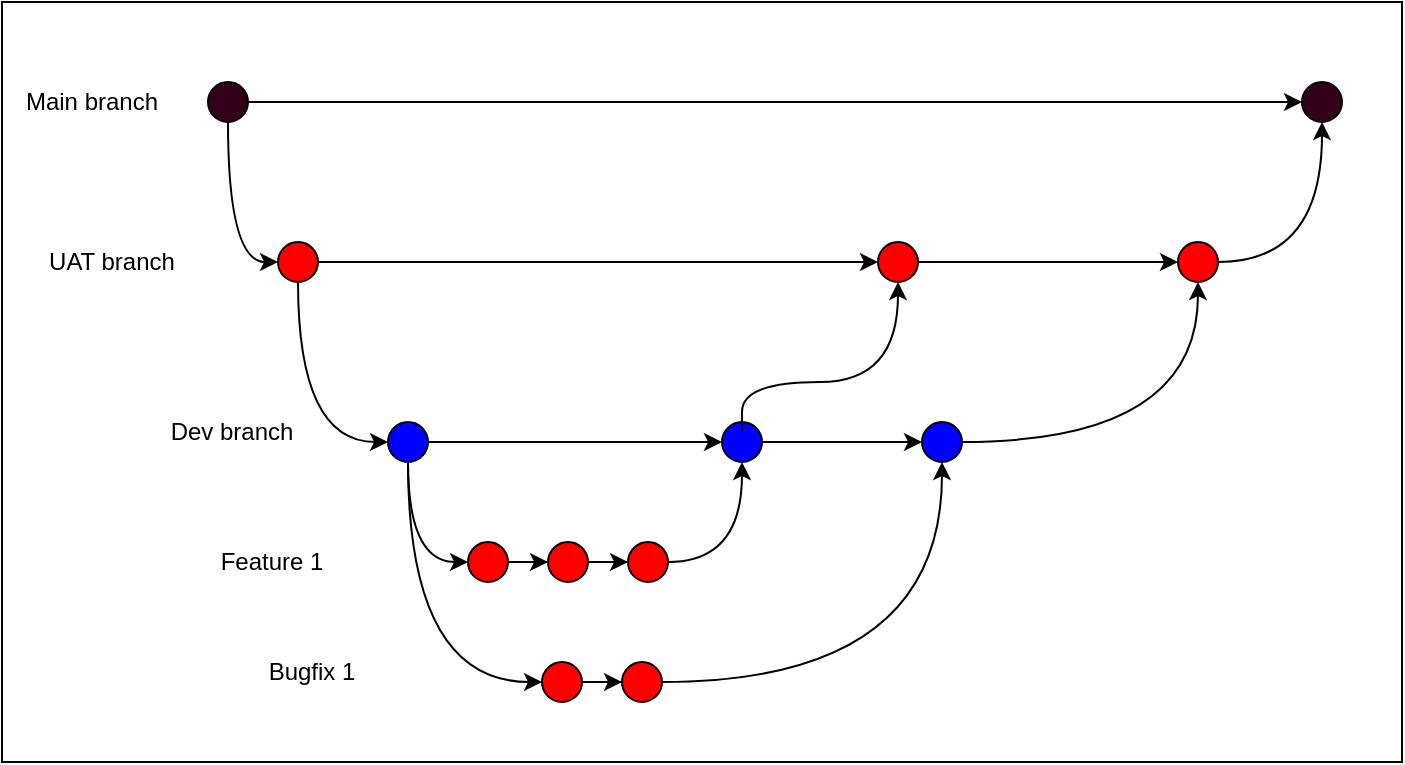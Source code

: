 <mxfile version="15.4.3" type="device" pages="3"><diagram id="82aiQWmvA3B1YTXVWp2l" name="Branches"><mxGraphModel dx="2062" dy="1140" grid="1" gridSize="10" guides="1" tooltips="1" connect="1" arrows="1" fold="1" page="1" pageScale="1" pageWidth="850" pageHeight="1100" background="#ffffff" math="0" shadow="0"><root><mxCell id="0"/><mxCell id="1" parent="0"/><mxCell id="kNnxzavxmx013X5u6C1U-1" value="" style="ellipse;whiteSpace=wrap;html=1;aspect=fixed;fillColor=#33001A;" parent="1" vertex="1"><mxGeometry x="153" y="260" width="20" height="20" as="geometry"/></mxCell><mxCell id="kNnxzavxmx013X5u6C1U-16" value="" style="edgeStyle=orthogonalEdgeStyle;rounded=0;orthogonalLoop=1;jettySize=auto;html=1;endArrow=classic;endFill=1;exitX=1;exitY=0.5;exitDx=0;exitDy=0;entryX=0;entryY=0.5;entryDx=0;entryDy=0;" parent="1" source="kNnxzavxmx013X5u6C1U-1" target="kNnxzavxmx013X5u6C1U-21" edge="1"><mxGeometry relative="1" as="geometry"><mxPoint x="373" y="270" as="sourcePoint"/><mxPoint x="453" y="270" as="targetPoint"/></mxGeometry></mxCell><mxCell id="kNnxzavxmx013X5u6C1U-21" value="" style="ellipse;whiteSpace=wrap;html=1;aspect=fixed;fillColor=#33001A;" parent="1" vertex="1"><mxGeometry x="700" y="260" width="20" height="20" as="geometry"/></mxCell><mxCell id="kNnxzavxmx013X5u6C1U-36" value="" style="edgeStyle=orthogonalEdgeStyle;rounded=0;orthogonalLoop=1;jettySize=auto;html=1;endArrow=classic;endFill=1;entryX=0;entryY=0.5;entryDx=0;entryDy=0;" parent="1" source="kNnxzavxmx013X5u6C1U-37" target="kNnxzavxmx013X5u6C1U-43" edge="1"><mxGeometry relative="1" as="geometry"><mxPoint x="338" y="350" as="targetPoint"/></mxGeometry></mxCell><mxCell id="kNnxzavxmx013X5u6C1U-37" value="" style="ellipse;whiteSpace=wrap;html=1;aspect=fixed;fillColor=#FF0000;" parent="1" vertex="1"><mxGeometry x="188" y="340" width="20" height="20" as="geometry"/></mxCell><mxCell id="kNnxzavxmx013X5u6C1U-42" value="" style="edgeStyle=orthogonalEdgeStyle;rounded=0;orthogonalLoop=1;jettySize=auto;html=1;endArrow=classic;endFill=1;" parent="1" source="kNnxzavxmx013X5u6C1U-43" target="kNnxzavxmx013X5u6C1U-47" edge="1"><mxGeometry relative="1" as="geometry"><mxPoint x="588" y="350" as="targetPoint"/></mxGeometry></mxCell><mxCell id="kNnxzavxmx013X5u6C1U-43" value="" style="ellipse;whiteSpace=wrap;html=1;aspect=fixed;fillColor=#FF0000;" parent="1" vertex="1"><mxGeometry x="488" y="340" width="20" height="20" as="geometry"/></mxCell><mxCell id="kNnxzavxmx013X5u6C1U-47" value="" style="ellipse;whiteSpace=wrap;html=1;aspect=fixed;fillColor=#FF0000;" parent="1" vertex="1"><mxGeometry x="638" y="340" width="20" height="20" as="geometry"/></mxCell><mxCell id="kNnxzavxmx013X5u6C1U-49" value="" style="edgeStyle=orthogonalEdgeStyle;rounded=0;orthogonalLoop=1;jettySize=auto;html=1;endArrow=classic;endFill=1;entryX=0;entryY=0.5;entryDx=0;entryDy=0;" parent="1" source="kNnxzavxmx013X5u6C1U-50" target="kNnxzavxmx013X5u6C1U-54" edge="1"><mxGeometry relative="1" as="geometry"><mxPoint x="343" y="440" as="targetPoint"/></mxGeometry></mxCell><mxCell id="kNnxzavxmx013X5u6C1U-50" value="" style="ellipse;whiteSpace=wrap;html=1;aspect=fixed;fillColor=#0000FF;" parent="1" vertex="1"><mxGeometry x="243" y="430" width="20" height="20" as="geometry"/></mxCell><mxCell id="kNnxzavxmx013X5u6C1U-53" value="" style="edgeStyle=orthogonalEdgeStyle;rounded=0;orthogonalLoop=1;jettySize=auto;html=1;endArrow=classic;endFill=1;" parent="1" source="kNnxzavxmx013X5u6C1U-54" target="kNnxzavxmx013X5u6C1U-56" edge="1"><mxGeometry relative="1" as="geometry"/></mxCell><mxCell id="kNnxzavxmx013X5u6C1U-54" value="" style="ellipse;whiteSpace=wrap;html=1;aspect=fixed;fillColor=#0000FF;" parent="1" vertex="1"><mxGeometry x="410" y="430" width="20" height="20" as="geometry"/></mxCell><mxCell id="kNnxzavxmx013X5u6C1U-56" value="" style="ellipse;whiteSpace=wrap;html=1;aspect=fixed;fillColor=#0000FF;" parent="1" vertex="1"><mxGeometry x="510" y="430" width="20" height="20" as="geometry"/></mxCell><mxCell id="kNnxzavxmx013X5u6C1U-63" value="Dev branch" style="text;html=1;strokeColor=none;fillColor=none;align=center;verticalAlign=middle;whiteSpace=wrap;rounded=0;" parent="1" vertex="1"><mxGeometry x="120" y="420" width="90" height="30" as="geometry"/></mxCell><mxCell id="kNnxzavxmx013X5u6C1U-64" value="UAT branch" style="text;html=1;strokeColor=none;fillColor=none;align=center;verticalAlign=middle;whiteSpace=wrap;rounded=0;" parent="1" vertex="1"><mxGeometry x="60" y="335" width="90" height="30" as="geometry"/></mxCell><mxCell id="kNnxzavxmx013X5u6C1U-65" value="Main branch" style="text;html=1;strokeColor=none;fillColor=none;align=center;verticalAlign=middle;whiteSpace=wrap;rounded=0;" parent="1" vertex="1"><mxGeometry x="50" y="255" width="90" height="30" as="geometry"/></mxCell><mxCell id="aUr72A5Akqvr6tZYvA8t-21" value="" style="edgeStyle=orthogonalEdgeStyle;rounded=0;orthogonalLoop=1;jettySize=auto;html=1;endArrow=classic;endFill=1;" edge="1" parent="1" source="aUr72A5Akqvr6tZYvA8t-22" target="aUr72A5Akqvr6tZYvA8t-24"><mxGeometry relative="1" as="geometry"><mxPoint x="383" y="500" as="targetPoint"/></mxGeometry></mxCell><mxCell id="aUr72A5Akqvr6tZYvA8t-22" value="" style="ellipse;whiteSpace=wrap;html=1;aspect=fixed;fillColor=#FF0000;" vertex="1" parent="1"><mxGeometry x="283" y="490" width="20" height="20" as="geometry"/></mxCell><mxCell id="aUr72A5Akqvr6tZYvA8t-32" value="" style="edgeStyle=orthogonalEdgeStyle;rounded=0;orthogonalLoop=1;jettySize=auto;html=1;endArrow=classic;endFill=1;" edge="1" parent="1" source="aUr72A5Akqvr6tZYvA8t-24" target="aUr72A5Akqvr6tZYvA8t-31"><mxGeometry relative="1" as="geometry"/></mxCell><mxCell id="aUr72A5Akqvr6tZYvA8t-24" value="" style="ellipse;whiteSpace=wrap;html=1;aspect=fixed;fillColor=#FF0000;" vertex="1" parent="1"><mxGeometry x="323" y="490" width="20" height="20" as="geometry"/></mxCell><mxCell id="aUr72A5Akqvr6tZYvA8t-26" value="Feature 1" style="text;html=1;strokeColor=none;fillColor=none;align=center;verticalAlign=middle;whiteSpace=wrap;rounded=0;" vertex="1" parent="1"><mxGeometry x="140" y="485" width="90" height="30" as="geometry"/></mxCell><mxCell id="aUr72A5Akqvr6tZYvA8t-31" value="" style="ellipse;whiteSpace=wrap;html=1;aspect=fixed;fillColor=#FF0000;" vertex="1" parent="1"><mxGeometry x="363" y="490" width="20" height="20" as="geometry"/></mxCell><mxCell id="aUr72A5Akqvr6tZYvA8t-33" value="" style="curved=1;endArrow=classic;html=1;rounded=0;edgeStyle=orthogonalEdgeStyle;exitX=1;exitY=0.5;exitDx=0;exitDy=0;entryX=0.5;entryY=1;entryDx=0;entryDy=0;" edge="1" parent="1" source="aUr72A5Akqvr6tZYvA8t-31" target="kNnxzavxmx013X5u6C1U-54"><mxGeometry width="50" height="50" relative="1" as="geometry"><mxPoint x="400" y="515" as="sourcePoint"/><mxPoint x="450" y="465" as="targetPoint"/><Array as="points"><mxPoint x="420" y="500"/></Array></mxGeometry></mxCell><mxCell id="aUr72A5Akqvr6tZYvA8t-34" value="" style="curved=1;endArrow=classic;html=1;rounded=0;edgeStyle=orthogonalEdgeStyle;exitX=0.5;exitY=1;exitDx=0;exitDy=0;entryX=0;entryY=0.5;entryDx=0;entryDy=0;" edge="1" parent="1" source="kNnxzavxmx013X5u6C1U-50" target="aUr72A5Akqvr6tZYvA8t-22"><mxGeometry width="50" height="50" relative="1" as="geometry"><mxPoint x="228" y="580" as="sourcePoint"/><mxPoint x="278" y="530" as="targetPoint"/><Array as="points"><mxPoint x="253" y="500"/></Array></mxGeometry></mxCell><mxCell id="aUr72A5Akqvr6tZYvA8t-35" value="" style="curved=1;endArrow=classic;html=1;rounded=0;edgeStyle=orthogonalEdgeStyle;entryX=0.5;entryY=1;entryDx=0;entryDy=0;" edge="1" parent="1" target="kNnxzavxmx013X5u6C1U-43"><mxGeometry width="50" height="50" relative="1" as="geometry"><mxPoint x="420" y="430" as="sourcePoint"/><mxPoint x="470" y="380" as="targetPoint"/><Array as="points"><mxPoint x="420" y="440"/><mxPoint x="420" y="410"/><mxPoint x="498" y="410"/></Array></mxGeometry></mxCell><mxCell id="aUr72A5Akqvr6tZYvA8t-36" value="" style="curved=1;endArrow=classic;html=1;rounded=0;edgeStyle=orthogonalEdgeStyle;entryX=0.5;entryY=1;entryDx=0;entryDy=0;" edge="1" parent="1" target="kNnxzavxmx013X5u6C1U-21"><mxGeometry width="50" height="50" relative="1" as="geometry"><mxPoint x="658" y="350" as="sourcePoint"/><mxPoint x="708" y="300" as="targetPoint"/><Array as="points"><mxPoint x="710" y="350"/></Array></mxGeometry></mxCell><mxCell id="aUr72A5Akqvr6tZYvA8t-37" value="" style="edgeStyle=orthogonalEdgeStyle;rounded=0;orthogonalLoop=1;jettySize=auto;html=1;endArrow=classic;endFill=1;" edge="1" parent="1" source="aUr72A5Akqvr6tZYvA8t-38" target="aUr72A5Akqvr6tZYvA8t-40"><mxGeometry relative="1" as="geometry"><mxPoint x="420" y="560" as="targetPoint"/></mxGeometry></mxCell><mxCell id="aUr72A5Akqvr6tZYvA8t-38" value="" style="ellipse;whiteSpace=wrap;html=1;aspect=fixed;fillColor=#FF0000;" vertex="1" parent="1"><mxGeometry x="320" y="550" width="20" height="20" as="geometry"/></mxCell><mxCell id="aUr72A5Akqvr6tZYvA8t-40" value="" style="ellipse;whiteSpace=wrap;html=1;aspect=fixed;fillColor=#FF0000;" vertex="1" parent="1"><mxGeometry x="360" y="550" width="20" height="20" as="geometry"/></mxCell><mxCell id="aUr72A5Akqvr6tZYvA8t-42" value="" style="curved=1;endArrow=classic;html=1;rounded=0;edgeStyle=orthogonalEdgeStyle;exitX=0.5;exitY=1;exitDx=0;exitDy=0;entryX=0;entryY=0.5;entryDx=0;entryDy=0;" edge="1" parent="1" source="kNnxzavxmx013X5u6C1U-50" target="aUr72A5Akqvr6tZYvA8t-38"><mxGeometry width="50" height="50" relative="1" as="geometry"><mxPoint x="293" y="650" as="sourcePoint"/><mxPoint x="343" y="600" as="targetPoint"/><Array as="points"><mxPoint x="253" y="560"/></Array></mxGeometry></mxCell><mxCell id="aUr72A5Akqvr6tZYvA8t-43" value="" style="curved=1;endArrow=classic;html=1;rounded=0;edgeStyle=orthogonalEdgeStyle;entryX=0.5;entryY=1;entryDx=0;entryDy=0;" edge="1" parent="1" target="kNnxzavxmx013X5u6C1U-56"><mxGeometry width="50" height="50" relative="1" as="geometry"><mxPoint x="380" y="560" as="sourcePoint"/><mxPoint x="430" y="510" as="targetPoint"/><Array as="points"><mxPoint x="520" y="560"/></Array></mxGeometry></mxCell><mxCell id="aUr72A5Akqvr6tZYvA8t-44" value="" style="curved=1;endArrow=classic;html=1;rounded=0;edgeStyle=orthogonalEdgeStyle;entryX=0.5;entryY=1;entryDx=0;entryDy=0;" edge="1" parent="1" target="kNnxzavxmx013X5u6C1U-47"><mxGeometry width="50" height="50" relative="1" as="geometry"><mxPoint x="530" y="440" as="sourcePoint"/><mxPoint x="580" y="390" as="targetPoint"/><Array as="points"><mxPoint x="648" y="440"/></Array></mxGeometry></mxCell><mxCell id="aUr72A5Akqvr6tZYvA8t-45" value="" style="curved=1;endArrow=classic;html=1;rounded=0;edgeStyle=orthogonalEdgeStyle;exitX=0.5;exitY=1;exitDx=0;exitDy=0;entryX=0;entryY=0.5;entryDx=0;entryDy=0;" edge="1" parent="1" source="kNnxzavxmx013X5u6C1U-37" target="kNnxzavxmx013X5u6C1U-50"><mxGeometry width="50" height="50" relative="1" as="geometry"><mxPoint x="233" y="410" as="sourcePoint"/><mxPoint x="283" y="360" as="targetPoint"/><Array as="points"><mxPoint x="198" y="440"/></Array></mxGeometry></mxCell><mxCell id="aUr72A5Akqvr6tZYvA8t-46" value="" style="curved=1;endArrow=classic;html=1;rounded=0;edgeStyle=orthogonalEdgeStyle;exitX=0.5;exitY=1;exitDx=0;exitDy=0;entryX=0;entryY=0.5;entryDx=0;entryDy=0;" edge="1" parent="1" source="kNnxzavxmx013X5u6C1U-1" target="kNnxzavxmx013X5u6C1U-37"><mxGeometry width="50" height="50" relative="1" as="geometry"><mxPoint x="210" y="330" as="sourcePoint"/><mxPoint x="260" y="280" as="targetPoint"/><Array as="points"><mxPoint x="163" y="350"/></Array></mxGeometry></mxCell><mxCell id="aUr72A5Akqvr6tZYvA8t-47" value="Bugfix 1" style="text;html=1;strokeColor=none;fillColor=none;align=center;verticalAlign=middle;whiteSpace=wrap;rounded=0;" vertex="1" parent="1"><mxGeometry x="160" y="540" width="90" height="30" as="geometry"/></mxCell><mxCell id="aUr72A5Akqvr6tZYvA8t-48" value="" style="rounded=0;whiteSpace=wrap;html=1;fillColor=none;" vertex="1" parent="1"><mxGeometry x="50" y="220" width="700" height="380" as="geometry"/></mxCell></root></mxGraphModel></diagram><diagram name="UAT" id="JfQfdGfxGIzkMVBCmPRV"><mxGraphModel dx="2062" dy="1140" grid="1" gridSize="10" guides="1" tooltips="1" connect="1" arrows="1" fold="1" page="1" pageScale="1" pageWidth="850" pageHeight="1100" background="#ffffff" math="0" shadow="0"><root><mxCell id="bQFNEZtayB1p_vRGurr2-0"/><mxCell id="bQFNEZtayB1p_vRGurr2-1" parent="bQFNEZtayB1p_vRGurr2-0"/><mxCell id="bQFNEZtayB1p_vRGurr2-2" value="" style="edgeStyle=orthogonalEdgeStyle;rounded=0;orthogonalLoop=1;jettySize=auto;html=1;endArrow=none;endFill=0;" parent="bQFNEZtayB1p_vRGurr2-1" source="bQFNEZtayB1p_vRGurr2-3" target="bQFNEZtayB1p_vRGurr2-5" edge="1"><mxGeometry relative="1" as="geometry"/></mxCell><mxCell id="bQFNEZtayB1p_vRGurr2-3" value="" style="ellipse;whiteSpace=wrap;html=1;aspect=fixed;fillColor=#33001A;" parent="bQFNEZtayB1p_vRGurr2-1" vertex="1"><mxGeometry x="70" y="100" width="20" height="20" as="geometry"/></mxCell><mxCell id="bQFNEZtayB1p_vRGurr2-4" value="" style="edgeStyle=orthogonalEdgeStyle;rounded=0;orthogonalLoop=1;jettySize=auto;html=1;endArrow=none;endFill=0;" parent="bQFNEZtayB1p_vRGurr2-1" source="bQFNEZtayB1p_vRGurr2-5" target="bQFNEZtayB1p_vRGurr2-7" edge="1"><mxGeometry relative="1" as="geometry"/></mxCell><mxCell id="bQFNEZtayB1p_vRGurr2-5" value="" style="ellipse;whiteSpace=wrap;html=1;aspect=fixed;fillColor=#33001A;" parent="bQFNEZtayB1p_vRGurr2-1" vertex="1"><mxGeometry x="170" y="100" width="20" height="20" as="geometry"/></mxCell><mxCell id="bQFNEZtayB1p_vRGurr2-6" value="" style="edgeStyle=orthogonalEdgeStyle;rounded=0;orthogonalLoop=1;jettySize=auto;html=1;endArrow=none;endFill=0;" parent="bQFNEZtayB1p_vRGurr2-1" source="bQFNEZtayB1p_vRGurr2-7" target="bQFNEZtayB1p_vRGurr2-9" edge="1"><mxGeometry relative="1" as="geometry"/></mxCell><mxCell id="bQFNEZtayB1p_vRGurr2-7" value="" style="ellipse;whiteSpace=wrap;html=1;aspect=fixed;fillColor=#33001A;" parent="bQFNEZtayB1p_vRGurr2-1" vertex="1"><mxGeometry x="270" y="100" width="20" height="20" as="geometry"/></mxCell><mxCell id="bQFNEZtayB1p_vRGurr2-8" value="" style="edgeStyle=orthogonalEdgeStyle;rounded=0;orthogonalLoop=1;jettySize=auto;html=1;endArrow=none;endFill=0;" parent="bQFNEZtayB1p_vRGurr2-1" source="bQFNEZtayB1p_vRGurr2-9" target="bQFNEZtayB1p_vRGurr2-11" edge="1"><mxGeometry relative="1" as="geometry"/></mxCell><mxCell id="bQFNEZtayB1p_vRGurr2-9" value="" style="ellipse;whiteSpace=wrap;html=1;aspect=fixed;fillColor=#33001A;" parent="bQFNEZtayB1p_vRGurr2-1" vertex="1"><mxGeometry x="370" y="100" width="20" height="20" as="geometry"/></mxCell><mxCell id="bQFNEZtayB1p_vRGurr2-10" value="" style="edgeStyle=orthogonalEdgeStyle;rounded=0;orthogonalLoop=1;jettySize=auto;html=1;endArrow=none;endFill=0;" parent="bQFNEZtayB1p_vRGurr2-1" source="bQFNEZtayB1p_vRGurr2-11" target="bQFNEZtayB1p_vRGurr2-13" edge="1"><mxGeometry relative="1" as="geometry"/></mxCell><mxCell id="bQFNEZtayB1p_vRGurr2-11" value="" style="ellipse;whiteSpace=wrap;html=1;aspect=fixed;fillColor=#33001A;" parent="bQFNEZtayB1p_vRGurr2-1" vertex="1"><mxGeometry x="470" y="100" width="20" height="20" as="geometry"/></mxCell><mxCell id="bQFNEZtayB1p_vRGurr2-12" value="" style="edgeStyle=orthogonalEdgeStyle;rounded=0;orthogonalLoop=1;jettySize=auto;html=1;endArrow=none;endFill=0;" parent="bQFNEZtayB1p_vRGurr2-1" source="bQFNEZtayB1p_vRGurr2-13" target="bQFNEZtayB1p_vRGurr2-14" edge="1"><mxGeometry relative="1" as="geometry"/></mxCell><mxCell id="bQFNEZtayB1p_vRGurr2-13" value="" style="ellipse;whiteSpace=wrap;html=1;aspect=fixed;fillColor=#33001A;" parent="bQFNEZtayB1p_vRGurr2-1" vertex="1"><mxGeometry x="570" y="100" width="20" height="20" as="geometry"/></mxCell><mxCell id="bQFNEZtayB1p_vRGurr2-14" value="" style="ellipse;whiteSpace=wrap;html=1;aspect=fixed;fillColor=#33001A;" parent="bQFNEZtayB1p_vRGurr2-1" vertex="1"><mxGeometry x="670" y="100" width="20" height="20" as="geometry"/></mxCell><mxCell id="bQFNEZtayB1p_vRGurr2-15" value="" style="edgeStyle=orthogonalEdgeStyle;rounded=0;orthogonalLoop=1;jettySize=auto;html=1;endArrow=none;endFill=0;" parent="bQFNEZtayB1p_vRGurr2-1" source="bQFNEZtayB1p_vRGurr2-16" target="bQFNEZtayB1p_vRGurr2-18" edge="1"><mxGeometry relative="1" as="geometry"/></mxCell><mxCell id="bQFNEZtayB1p_vRGurr2-16" value="" style="ellipse;whiteSpace=wrap;html=1;aspect=fixed;fillColor=#FF0000;" parent="bQFNEZtayB1p_vRGurr2-1" vertex="1"><mxGeometry x="70" y="260" width="20" height="20" as="geometry"/></mxCell><mxCell id="bQFNEZtayB1p_vRGurr2-17" value="" style="edgeStyle=orthogonalEdgeStyle;rounded=0;orthogonalLoop=1;jettySize=auto;html=1;endArrow=none;endFill=0;" parent="bQFNEZtayB1p_vRGurr2-1" source="bQFNEZtayB1p_vRGurr2-18" target="bQFNEZtayB1p_vRGurr2-20" edge="1"><mxGeometry relative="1" as="geometry"/></mxCell><mxCell id="bQFNEZtayB1p_vRGurr2-18" value="" style="ellipse;whiteSpace=wrap;html=1;aspect=fixed;fillColor=#FF0000;" parent="bQFNEZtayB1p_vRGurr2-1" vertex="1"><mxGeometry x="170" y="260" width="20" height="20" as="geometry"/></mxCell><mxCell id="bQFNEZtayB1p_vRGurr2-19" value="" style="edgeStyle=orthogonalEdgeStyle;rounded=0;orthogonalLoop=1;jettySize=auto;html=1;endArrow=none;endFill=0;" parent="bQFNEZtayB1p_vRGurr2-1" source="bQFNEZtayB1p_vRGurr2-20" target="bQFNEZtayB1p_vRGurr2-22" edge="1"><mxGeometry relative="1" as="geometry"/></mxCell><mxCell id="bQFNEZtayB1p_vRGurr2-20" value="" style="ellipse;whiteSpace=wrap;html=1;aspect=fixed;fillColor=#FF0000;" parent="bQFNEZtayB1p_vRGurr2-1" vertex="1"><mxGeometry x="270" y="260" width="20" height="20" as="geometry"/></mxCell><mxCell id="bQFNEZtayB1p_vRGurr2-21" value="" style="edgeStyle=orthogonalEdgeStyle;rounded=0;orthogonalLoop=1;jettySize=auto;html=1;endArrow=none;endFill=0;" parent="bQFNEZtayB1p_vRGurr2-1" source="bQFNEZtayB1p_vRGurr2-22" target="bQFNEZtayB1p_vRGurr2-24" edge="1"><mxGeometry relative="1" as="geometry"/></mxCell><mxCell id="bQFNEZtayB1p_vRGurr2-22" value="" style="ellipse;whiteSpace=wrap;html=1;aspect=fixed;fillColor=#FF0000;" parent="bQFNEZtayB1p_vRGurr2-1" vertex="1"><mxGeometry x="370" y="260" width="20" height="20" as="geometry"/></mxCell><mxCell id="bQFNEZtayB1p_vRGurr2-23" value="" style="edgeStyle=orthogonalEdgeStyle;rounded=0;orthogonalLoop=1;jettySize=auto;html=1;endArrow=none;endFill=0;" parent="bQFNEZtayB1p_vRGurr2-1" source="bQFNEZtayB1p_vRGurr2-24" target="bQFNEZtayB1p_vRGurr2-26" edge="1"><mxGeometry relative="1" as="geometry"/></mxCell><mxCell id="bQFNEZtayB1p_vRGurr2-24" value="" style="ellipse;whiteSpace=wrap;html=1;aspect=fixed;fillColor=#FF0000;" parent="bQFNEZtayB1p_vRGurr2-1" vertex="1"><mxGeometry x="470" y="260" width="20" height="20" as="geometry"/></mxCell><mxCell id="bQFNEZtayB1p_vRGurr2-25" value="" style="edgeStyle=orthogonalEdgeStyle;rounded=0;orthogonalLoop=1;jettySize=auto;html=1;endArrow=none;endFill=0;" parent="bQFNEZtayB1p_vRGurr2-1" source="bQFNEZtayB1p_vRGurr2-26" target="bQFNEZtayB1p_vRGurr2-27" edge="1"><mxGeometry relative="1" as="geometry"/></mxCell><mxCell id="bQFNEZtayB1p_vRGurr2-26" value="" style="ellipse;whiteSpace=wrap;html=1;aspect=fixed;fillColor=#FF0000;" parent="bQFNEZtayB1p_vRGurr2-1" vertex="1"><mxGeometry x="570" y="260" width="20" height="20" as="geometry"/></mxCell><mxCell id="bQFNEZtayB1p_vRGurr2-27" value="" style="ellipse;whiteSpace=wrap;html=1;aspect=fixed;fillColor=#FF0000;" parent="bQFNEZtayB1p_vRGurr2-1" vertex="1"><mxGeometry x="670" y="260" width="20" height="20" as="geometry"/></mxCell><mxCell id="bQFNEZtayB1p_vRGurr2-28" value="" style="edgeStyle=orthogonalEdgeStyle;rounded=0;orthogonalLoop=1;jettySize=auto;html=1;endArrow=none;endFill=0;" parent="bQFNEZtayB1p_vRGurr2-1" source="bQFNEZtayB1p_vRGurr2-29" target="bQFNEZtayB1p_vRGurr2-31" edge="1"><mxGeometry relative="1" as="geometry"/></mxCell><mxCell id="bQFNEZtayB1p_vRGurr2-29" value="" style="ellipse;whiteSpace=wrap;html=1;aspect=fixed;fillColor=#0000FF;" parent="bQFNEZtayB1p_vRGurr2-1" vertex="1"><mxGeometry x="70" y="430" width="20" height="20" as="geometry"/></mxCell><mxCell id="bQFNEZtayB1p_vRGurr2-30" value="" style="edgeStyle=orthogonalEdgeStyle;rounded=0;orthogonalLoop=1;jettySize=auto;html=1;endArrow=none;endFill=0;" parent="bQFNEZtayB1p_vRGurr2-1" source="bQFNEZtayB1p_vRGurr2-31" target="bQFNEZtayB1p_vRGurr2-33" edge="1"><mxGeometry relative="1" as="geometry"/></mxCell><mxCell id="bQFNEZtayB1p_vRGurr2-31" value="" style="ellipse;whiteSpace=wrap;html=1;aspect=fixed;fillColor=#0000FF;" parent="bQFNEZtayB1p_vRGurr2-1" vertex="1"><mxGeometry x="170" y="430" width="20" height="20" as="geometry"/></mxCell><mxCell id="bQFNEZtayB1p_vRGurr2-32" value="" style="edgeStyle=orthogonalEdgeStyle;rounded=0;orthogonalLoop=1;jettySize=auto;html=1;endArrow=none;endFill=0;" parent="bQFNEZtayB1p_vRGurr2-1" source="bQFNEZtayB1p_vRGurr2-33" target="bQFNEZtayB1p_vRGurr2-35" edge="1"><mxGeometry relative="1" as="geometry"/></mxCell><mxCell id="bQFNEZtayB1p_vRGurr2-33" value="" style="ellipse;whiteSpace=wrap;html=1;aspect=fixed;fillColor=#0000FF;" parent="bQFNEZtayB1p_vRGurr2-1" vertex="1"><mxGeometry x="270" y="430" width="20" height="20" as="geometry"/></mxCell><mxCell id="bQFNEZtayB1p_vRGurr2-34" value="" style="edgeStyle=orthogonalEdgeStyle;rounded=0;orthogonalLoop=1;jettySize=auto;html=1;endArrow=none;endFill=0;" parent="bQFNEZtayB1p_vRGurr2-1" source="bQFNEZtayB1p_vRGurr2-35" target="bQFNEZtayB1p_vRGurr2-37" edge="1"><mxGeometry relative="1" as="geometry"/></mxCell><mxCell id="bQFNEZtayB1p_vRGurr2-35" value="" style="ellipse;whiteSpace=wrap;html=1;aspect=fixed;fillColor=#0000FF;" parent="bQFNEZtayB1p_vRGurr2-1" vertex="1"><mxGeometry x="370" y="430" width="20" height="20" as="geometry"/></mxCell><mxCell id="bQFNEZtayB1p_vRGurr2-36" value="" style="edgeStyle=orthogonalEdgeStyle;rounded=0;orthogonalLoop=1;jettySize=auto;html=1;endArrow=none;endFill=0;" parent="bQFNEZtayB1p_vRGurr2-1" source="bQFNEZtayB1p_vRGurr2-37" target="bQFNEZtayB1p_vRGurr2-39" edge="1"><mxGeometry relative="1" as="geometry"/></mxCell><mxCell id="bQFNEZtayB1p_vRGurr2-37" value="" style="ellipse;whiteSpace=wrap;html=1;aspect=fixed;fillColor=#0000FF;" parent="bQFNEZtayB1p_vRGurr2-1" vertex="1"><mxGeometry x="470" y="430" width="20" height="20" as="geometry"/></mxCell><mxCell id="bQFNEZtayB1p_vRGurr2-38" value="" style="edgeStyle=orthogonalEdgeStyle;rounded=0;orthogonalLoop=1;jettySize=auto;html=1;endArrow=none;endFill=0;" parent="bQFNEZtayB1p_vRGurr2-1" source="bQFNEZtayB1p_vRGurr2-39" target="bQFNEZtayB1p_vRGurr2-40" edge="1"><mxGeometry relative="1" as="geometry"/></mxCell><mxCell id="bQFNEZtayB1p_vRGurr2-39" value="" style="ellipse;whiteSpace=wrap;html=1;aspect=fixed;fillColor=#0000FF;" parent="bQFNEZtayB1p_vRGurr2-1" vertex="1"><mxGeometry x="570" y="430" width="20" height="20" as="geometry"/></mxCell><mxCell id="bQFNEZtayB1p_vRGurr2-40" value="" style="ellipse;whiteSpace=wrap;html=1;aspect=fixed;fillColor=#0000FF;" parent="bQFNEZtayB1p_vRGurr2-1" vertex="1"><mxGeometry x="670" y="430" width="20" height="20" as="geometry"/></mxCell><mxCell id="bQFNEZtayB1p_vRGurr2-41" value="Dev branch" style="text;html=1;strokeColor=none;fillColor=none;align=center;verticalAlign=middle;whiteSpace=wrap;rounded=0;" parent="bQFNEZtayB1p_vRGurr2-1" vertex="1"><mxGeometry x="30" y="380" width="90" height="30" as="geometry"/></mxCell><mxCell id="bQFNEZtayB1p_vRGurr2-42" value="UAT branch" style="text;html=1;strokeColor=none;fillColor=none;align=center;verticalAlign=middle;whiteSpace=wrap;rounded=0;" parent="bQFNEZtayB1p_vRGurr2-1" vertex="1"><mxGeometry x="30" y="210" width="90" height="30" as="geometry"/></mxCell><mxCell id="bQFNEZtayB1p_vRGurr2-43" value="Main branch" style="text;html=1;strokeColor=none;fillColor=none;align=center;verticalAlign=middle;whiteSpace=wrap;rounded=0;" parent="bQFNEZtayB1p_vRGurr2-1" vertex="1"><mxGeometry x="35" y="50" width="90" height="30" as="geometry"/></mxCell><mxCell id="bQFNEZtayB1p_vRGurr2-44" value="" style="rounded=0;whiteSpace=wrap;html=1;strokeColor=#33001A;fillColor=none;" parent="bQFNEZtayB1p_vRGurr2-1" vertex="1"><mxGeometry x="30" y="30" width="680" height="440" as="geometry"/></mxCell></root></mxGraphModel></diagram><diagram name="Main" id="os7sIENMfphFBHGQXzbX"><mxGraphModel dx="2062" dy="1140" grid="1" gridSize="10" guides="1" tooltips="1" connect="1" arrows="1" fold="1" page="1" pageScale="1" pageWidth="850" pageHeight="1100" background="#ffffff" math="0" shadow="0"><root><mxCell id="azSr7A1JfgJh3CJyzs5N-0"/><mxCell id="azSr7A1JfgJh3CJyzs5N-1" parent="azSr7A1JfgJh3CJyzs5N-0"/><mxCell id="azSr7A1JfgJh3CJyzs5N-2" value="" style="edgeStyle=orthogonalEdgeStyle;rounded=0;orthogonalLoop=1;jettySize=auto;html=1;endArrow=none;endFill=0;entryX=0;entryY=0.5;entryDx=0;entryDy=0;" edge="1" parent="azSr7A1JfgJh3CJyzs5N-1" source="azSr7A1JfgJh3CJyzs5N-3" target="azSr7A1JfgJh3CJyzs5N-7"><mxGeometry relative="1" as="geometry"><mxPoint x="170" y="110" as="targetPoint"/></mxGeometry></mxCell><mxCell id="azSr7A1JfgJh3CJyzs5N-3" value="" style="ellipse;whiteSpace=wrap;html=1;aspect=fixed;fillColor=#33001A;" vertex="1" parent="azSr7A1JfgJh3CJyzs5N-1"><mxGeometry x="70" y="100" width="20" height="20" as="geometry"/></mxCell><mxCell id="azSr7A1JfgJh3CJyzs5N-6" value="" style="edgeStyle=orthogonalEdgeStyle;rounded=0;orthogonalLoop=1;jettySize=auto;html=1;endArrow=none;endFill=0;" edge="1" parent="azSr7A1JfgJh3CJyzs5N-1" source="azSr7A1JfgJh3CJyzs5N-7" target="azSr7A1JfgJh3CJyzs5N-9"><mxGeometry relative="1" as="geometry"/></mxCell><mxCell id="azSr7A1JfgJh3CJyzs5N-7" value="" style="ellipse;whiteSpace=wrap;html=1;aspect=fixed;fillColor=#33001A;" vertex="1" parent="azSr7A1JfgJh3CJyzs5N-1"><mxGeometry x="270" y="100" width="20" height="20" as="geometry"/></mxCell><mxCell id="azSr7A1JfgJh3CJyzs5N-8" value="" style="edgeStyle=orthogonalEdgeStyle;rounded=0;orthogonalLoop=1;jettySize=auto;html=1;endArrow=none;endFill=0;" edge="1" parent="azSr7A1JfgJh3CJyzs5N-1" source="azSr7A1JfgJh3CJyzs5N-9" target="azSr7A1JfgJh3CJyzs5N-11"><mxGeometry relative="1" as="geometry"/></mxCell><mxCell id="azSr7A1JfgJh3CJyzs5N-9" value="" style="ellipse;whiteSpace=wrap;html=1;aspect=fixed;fillColor=#33001A;" vertex="1" parent="azSr7A1JfgJh3CJyzs5N-1"><mxGeometry x="370" y="100" width="20" height="20" as="geometry"/></mxCell><mxCell id="azSr7A1JfgJh3CJyzs5N-10" value="" style="edgeStyle=orthogonalEdgeStyle;rounded=0;orthogonalLoop=1;jettySize=auto;html=1;endArrow=none;endFill=0;" edge="1" parent="azSr7A1JfgJh3CJyzs5N-1" source="azSr7A1JfgJh3CJyzs5N-11" target="azSr7A1JfgJh3CJyzs5N-13"><mxGeometry relative="1" as="geometry"/></mxCell><mxCell id="azSr7A1JfgJh3CJyzs5N-11" value="" style="ellipse;whiteSpace=wrap;html=1;aspect=fixed;fillColor=#33001A;" vertex="1" parent="azSr7A1JfgJh3CJyzs5N-1"><mxGeometry x="470" y="100" width="20" height="20" as="geometry"/></mxCell><mxCell id="azSr7A1JfgJh3CJyzs5N-13" value="" style="ellipse;whiteSpace=wrap;html=1;aspect=fixed;fillColor=#33001A;" vertex="1" parent="azSr7A1JfgJh3CJyzs5N-1"><mxGeometry x="570" y="100" width="20" height="20" as="geometry"/></mxCell><mxCell id="azSr7A1JfgJh3CJyzs5N-15" value="" style="edgeStyle=orthogonalEdgeStyle;rounded=0;orthogonalLoop=1;jettySize=auto;html=1;endArrow=none;endFill=0;" edge="1" parent="azSr7A1JfgJh3CJyzs5N-1" source="azSr7A1JfgJh3CJyzs5N-16" target="azSr7A1JfgJh3CJyzs5N-18"><mxGeometry relative="1" as="geometry"/></mxCell><mxCell id="azSr7A1JfgJh3CJyzs5N-16" value="" style="ellipse;whiteSpace=wrap;html=1;aspect=fixed;fillColor=#FF0000;" vertex="1" parent="azSr7A1JfgJh3CJyzs5N-1"><mxGeometry x="110" y="180" width="20" height="20" as="geometry"/></mxCell><mxCell id="azSr7A1JfgJh3CJyzs5N-18" value="" style="ellipse;whiteSpace=wrap;html=1;aspect=fixed;fillColor=#FF0000;" vertex="1" parent="azSr7A1JfgJh3CJyzs5N-1"><mxGeometry x="210" y="180" width="20" height="20" as="geometry"/></mxCell><mxCell id="azSr7A1JfgJh3CJyzs5N-43" value="Main branch" style="text;html=1;strokeColor=none;fillColor=none;align=center;verticalAlign=middle;whiteSpace=wrap;rounded=0;" vertex="1" parent="azSr7A1JfgJh3CJyzs5N-1"><mxGeometry x="35" y="50" width="90" height="30" as="geometry"/></mxCell><mxCell id="azSr7A1JfgJh3CJyzs5N-46" value="Hotfix-1 branch" style="text;html=1;strokeColor=none;fillColor=none;align=center;verticalAlign=middle;whiteSpace=wrap;rounded=0;" vertex="1" parent="azSr7A1JfgJh3CJyzs5N-1"><mxGeometry x="70" y="210" width="90" height="30" as="geometry"/></mxCell><mxCell id="azSr7A1JfgJh3CJyzs5N-47" value="" style="curved=1;endArrow=classic;html=1;rounded=0;strokeColor=#33001A;edgeStyle=orthogonalEdgeStyle;exitX=0.5;exitY=1;exitDx=0;exitDy=0;" edge="1" parent="azSr7A1JfgJh3CJyzs5N-1" source="azSr7A1JfgJh3CJyzs5N-3" target="azSr7A1JfgJh3CJyzs5N-16"><mxGeometry width="50" height="50" relative="1" as="geometry"><mxPoint x="400" y="600" as="sourcePoint"/><mxPoint x="450" y="550" as="targetPoint"/><Array as="points"><mxPoint x="80" y="190"/></Array></mxGeometry></mxCell><mxCell id="azSr7A1JfgJh3CJyzs5N-48" value="" style="curved=1;endArrow=classic;html=1;rounded=0;strokeColor=#33001A;edgeStyle=orthogonalEdgeStyle;entryX=0.5;entryY=1;entryDx=0;entryDy=0;" edge="1" parent="azSr7A1JfgJh3CJyzs5N-1" target="azSr7A1JfgJh3CJyzs5N-7"><mxGeometry width="50" height="50" relative="1" as="geometry"><mxPoint x="230" y="190" as="sourcePoint"/><mxPoint x="450" y="550" as="targetPoint"/><Array as="points"><mxPoint x="227" y="190"/><mxPoint x="280" y="190"/></Array></mxGeometry></mxCell><mxCell id="azSr7A1JfgJh3CJyzs5N-49" value="" style="edgeStyle=orthogonalEdgeStyle;rounded=0;orthogonalLoop=1;jettySize=auto;html=1;endArrow=none;endFill=0;" edge="1" parent="azSr7A1JfgJh3CJyzs5N-1" source="azSr7A1JfgJh3CJyzs5N-50" target="azSr7A1JfgJh3CJyzs5N-51"><mxGeometry relative="1" as="geometry"/></mxCell><mxCell id="azSr7A1JfgJh3CJyzs5N-50" value="" style="ellipse;whiteSpace=wrap;html=1;aspect=fixed;fillColor=#FF0000;" vertex="1" parent="azSr7A1JfgJh3CJyzs5N-1"><mxGeometry x="610" y="180" width="20" height="20" as="geometry"/></mxCell><mxCell id="azSr7A1JfgJh3CJyzs5N-51" value="" style="ellipse;whiteSpace=wrap;html=1;aspect=fixed;fillColor=#FF0000;" vertex="1" parent="azSr7A1JfgJh3CJyzs5N-1"><mxGeometry x="710" y="180" width="20" height="20" as="geometry"/></mxCell><mxCell id="azSr7A1JfgJh3CJyzs5N-52" value="Hotfix-2 branch" style="text;html=1;strokeColor=none;fillColor=none;align=center;verticalAlign=middle;whiteSpace=wrap;rounded=0;" vertex="1" parent="azSr7A1JfgJh3CJyzs5N-1"><mxGeometry x="570" y="210" width="90" height="30" as="geometry"/></mxCell><mxCell id="azSr7A1JfgJh3CJyzs5N-53" value="" style="curved=1;endArrow=classic;html=1;rounded=0;strokeColor=#33001A;edgeStyle=orthogonalEdgeStyle;exitX=0.5;exitY=1;exitDx=0;exitDy=0;entryX=0;entryY=0.5;entryDx=0;entryDy=0;" edge="1" parent="azSr7A1JfgJh3CJyzs5N-1" source="azSr7A1JfgJh3CJyzs5N-13" target="azSr7A1JfgJh3CJyzs5N-50"><mxGeometry width="50" height="50" relative="1" as="geometry"><mxPoint x="400" y="600" as="sourcePoint"/><mxPoint x="450" y="550" as="targetPoint"/><Array as="points"><mxPoint x="580" y="190"/></Array></mxGeometry></mxCell><mxCell id="azSr7A1JfgJh3CJyzs5N-54" value="" style="rounded=0;whiteSpace=wrap;html=1;strokeColor=#33001A;fillColor=none;" vertex="1" parent="azSr7A1JfgJh3CJyzs5N-1"><mxGeometry x="30" y="50" width="720" height="190" as="geometry"/></mxCell></root></mxGraphModel></diagram></mxfile>